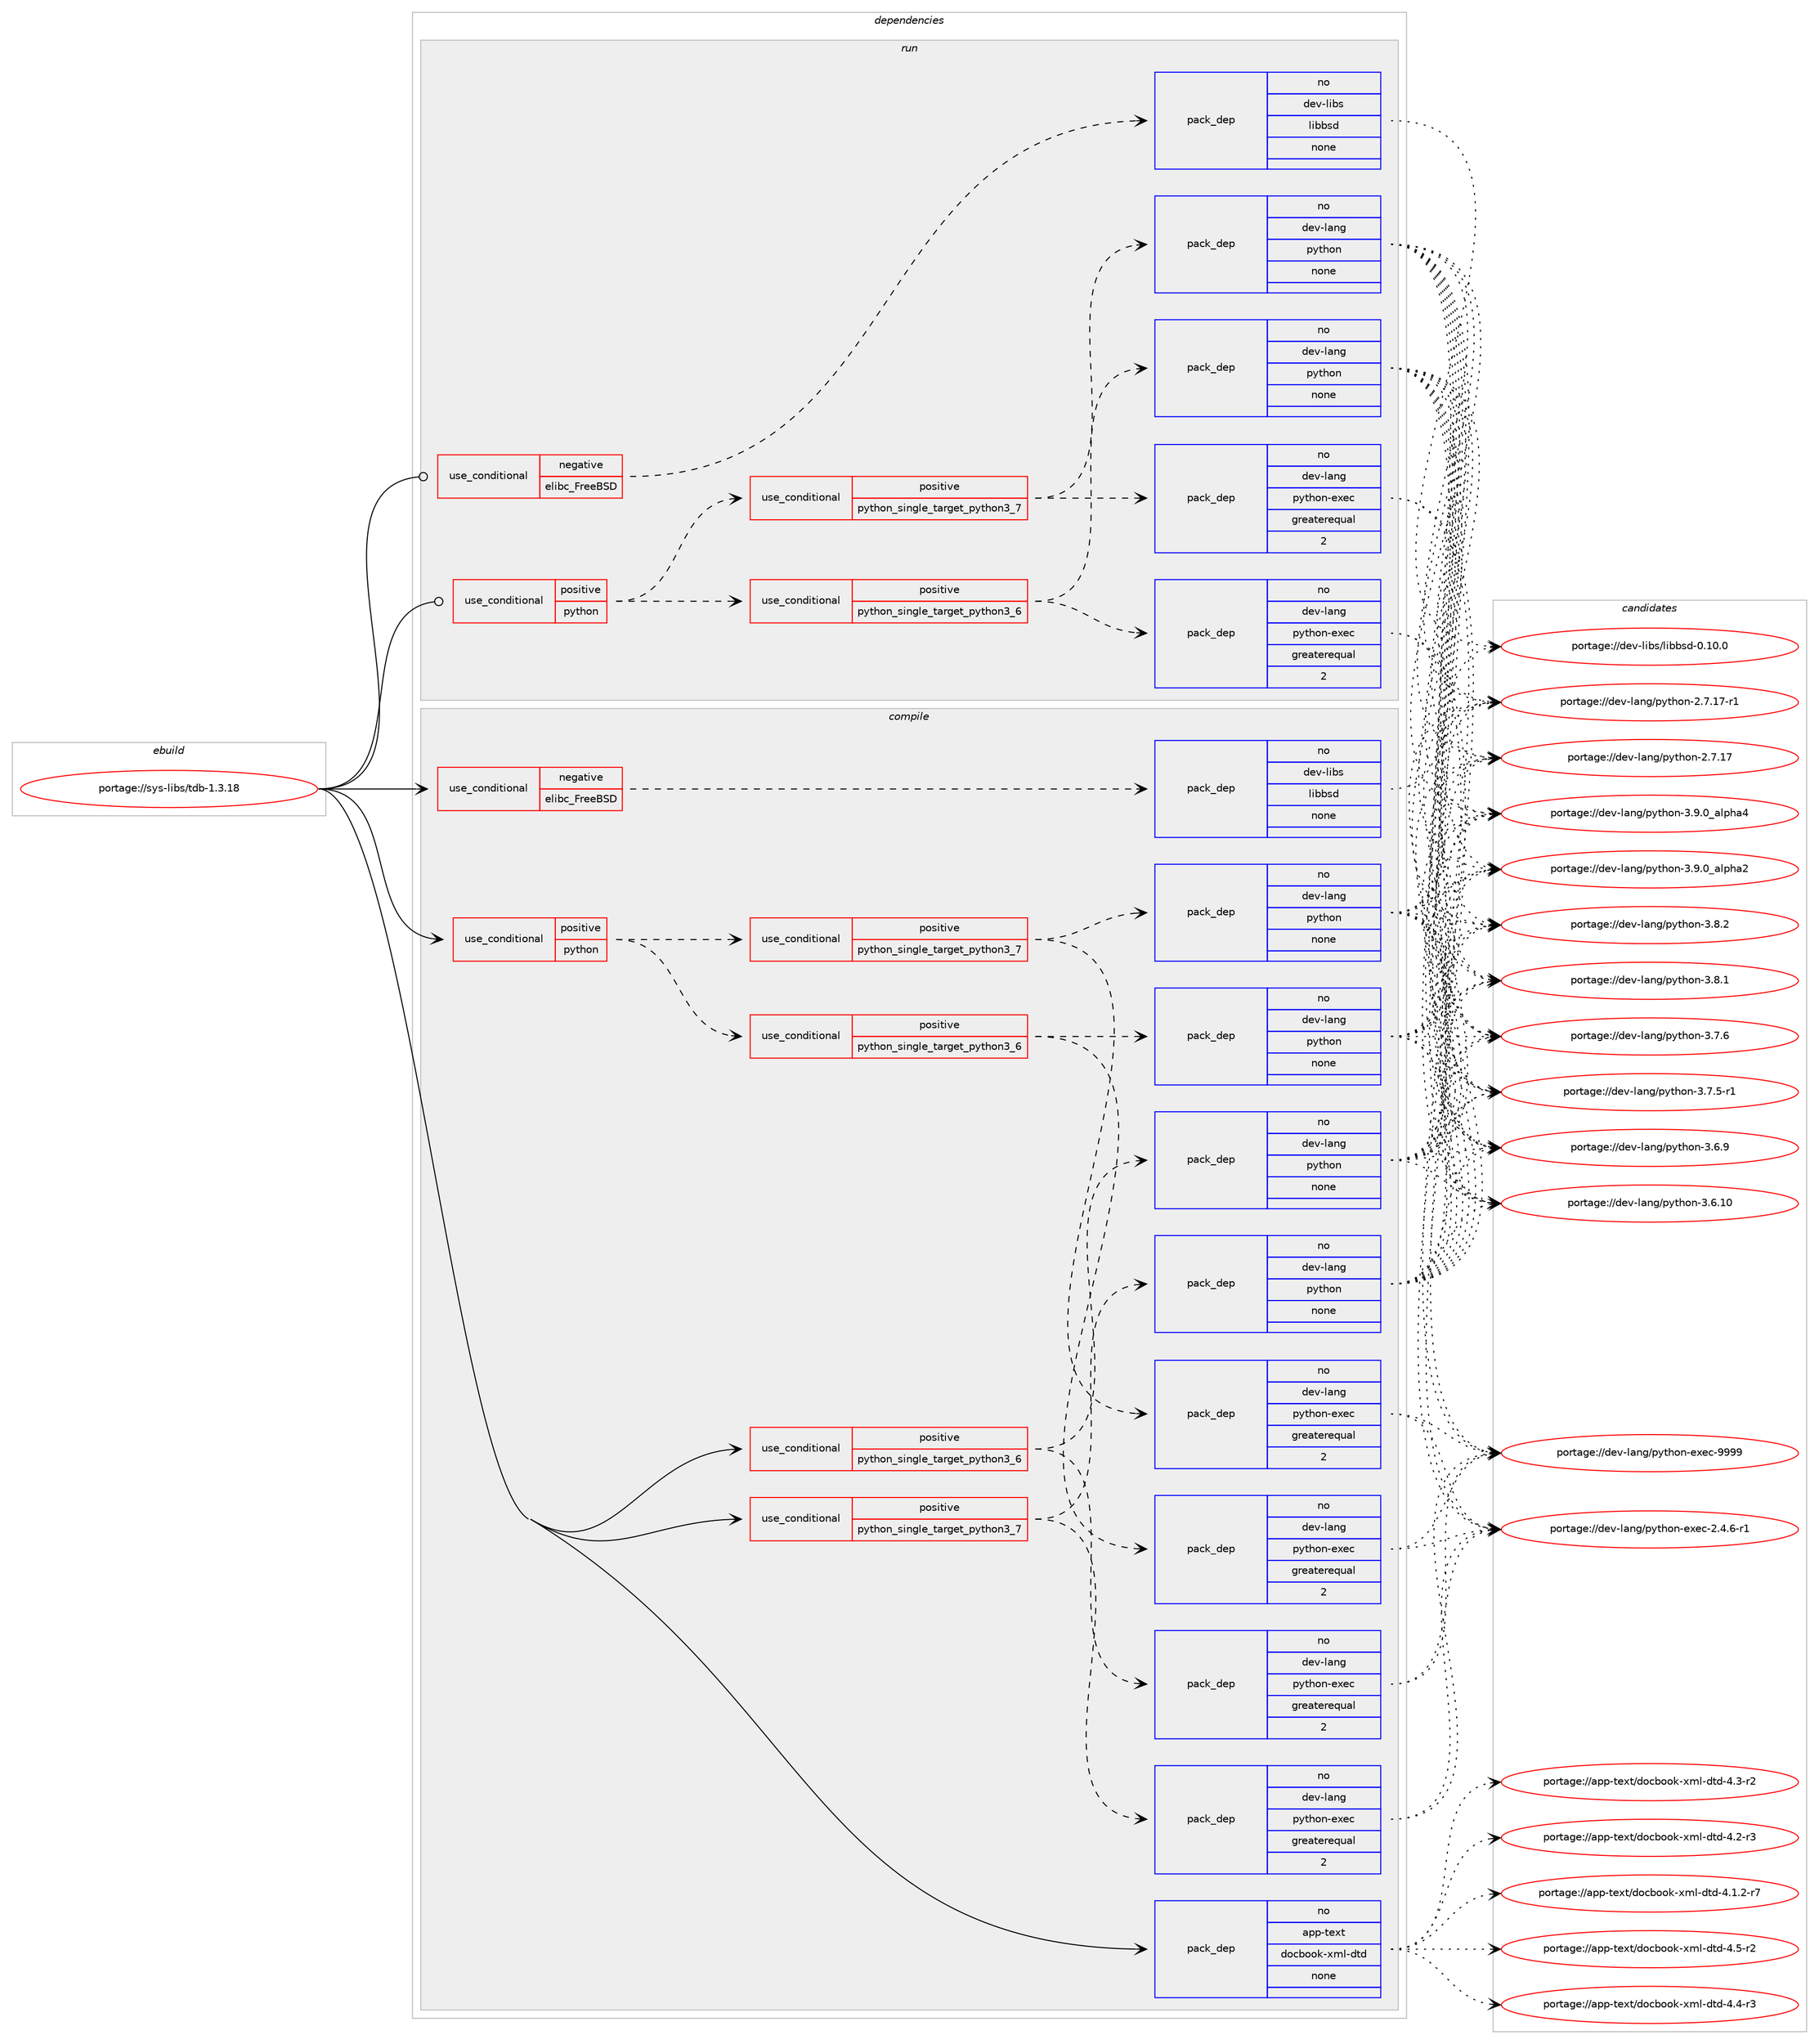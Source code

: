 digraph prolog {

# *************
# Graph options
# *************

newrank=true;
concentrate=true;
compound=true;
graph [rankdir=LR,fontname=Helvetica,fontsize=10,ranksep=1.5];#, ranksep=2.5, nodesep=0.2];
edge  [arrowhead=vee];
node  [fontname=Helvetica,fontsize=10];

# **********
# The ebuild
# **********

subgraph cluster_leftcol {
color=gray;
rank=same;
label=<<i>ebuild</i>>;
id [label="portage://sys-libs/tdb-1.3.18", color=red, width=4, href="../sys-libs/tdb-1.3.18.svg"];
}

# ****************
# The dependencies
# ****************

subgraph cluster_midcol {
color=gray;
label=<<i>dependencies</i>>;
subgraph cluster_compile {
fillcolor="#eeeeee";
style=filled;
label=<<i>compile</i>>;
subgraph cond4137 {
dependency25331 [label=<<TABLE BORDER="0" CELLBORDER="1" CELLSPACING="0" CELLPADDING="4"><TR><TD ROWSPAN="3" CELLPADDING="10">use_conditional</TD></TR><TR><TD>negative</TD></TR><TR><TD>elibc_FreeBSD</TD></TR></TABLE>>, shape=none, color=red];
subgraph pack20526 {
dependency25332 [label=<<TABLE BORDER="0" CELLBORDER="1" CELLSPACING="0" CELLPADDING="4" WIDTH="220"><TR><TD ROWSPAN="6" CELLPADDING="30">pack_dep</TD></TR><TR><TD WIDTH="110">no</TD></TR><TR><TD>dev-libs</TD></TR><TR><TD>libbsd</TD></TR><TR><TD>none</TD></TR><TR><TD></TD></TR></TABLE>>, shape=none, color=blue];
}
dependency25331:e -> dependency25332:w [weight=20,style="dashed",arrowhead="vee"];
}
id:e -> dependency25331:w [weight=20,style="solid",arrowhead="vee"];
subgraph cond4138 {
dependency25333 [label=<<TABLE BORDER="0" CELLBORDER="1" CELLSPACING="0" CELLPADDING="4"><TR><TD ROWSPAN="3" CELLPADDING="10">use_conditional</TD></TR><TR><TD>positive</TD></TR><TR><TD>python</TD></TR></TABLE>>, shape=none, color=red];
subgraph cond4139 {
dependency25334 [label=<<TABLE BORDER="0" CELLBORDER="1" CELLSPACING="0" CELLPADDING="4"><TR><TD ROWSPAN="3" CELLPADDING="10">use_conditional</TD></TR><TR><TD>positive</TD></TR><TR><TD>python_single_target_python3_6</TD></TR></TABLE>>, shape=none, color=red];
subgraph pack20527 {
dependency25335 [label=<<TABLE BORDER="0" CELLBORDER="1" CELLSPACING="0" CELLPADDING="4" WIDTH="220"><TR><TD ROWSPAN="6" CELLPADDING="30">pack_dep</TD></TR><TR><TD WIDTH="110">no</TD></TR><TR><TD>dev-lang</TD></TR><TR><TD>python</TD></TR><TR><TD>none</TD></TR><TR><TD></TD></TR></TABLE>>, shape=none, color=blue];
}
dependency25334:e -> dependency25335:w [weight=20,style="dashed",arrowhead="vee"];
subgraph pack20528 {
dependency25336 [label=<<TABLE BORDER="0" CELLBORDER="1" CELLSPACING="0" CELLPADDING="4" WIDTH="220"><TR><TD ROWSPAN="6" CELLPADDING="30">pack_dep</TD></TR><TR><TD WIDTH="110">no</TD></TR><TR><TD>dev-lang</TD></TR><TR><TD>python-exec</TD></TR><TR><TD>greaterequal</TD></TR><TR><TD>2</TD></TR></TABLE>>, shape=none, color=blue];
}
dependency25334:e -> dependency25336:w [weight=20,style="dashed",arrowhead="vee"];
}
dependency25333:e -> dependency25334:w [weight=20,style="dashed",arrowhead="vee"];
subgraph cond4140 {
dependency25337 [label=<<TABLE BORDER="0" CELLBORDER="1" CELLSPACING="0" CELLPADDING="4"><TR><TD ROWSPAN="3" CELLPADDING="10">use_conditional</TD></TR><TR><TD>positive</TD></TR><TR><TD>python_single_target_python3_7</TD></TR></TABLE>>, shape=none, color=red];
subgraph pack20529 {
dependency25338 [label=<<TABLE BORDER="0" CELLBORDER="1" CELLSPACING="0" CELLPADDING="4" WIDTH="220"><TR><TD ROWSPAN="6" CELLPADDING="30">pack_dep</TD></TR><TR><TD WIDTH="110">no</TD></TR><TR><TD>dev-lang</TD></TR><TR><TD>python</TD></TR><TR><TD>none</TD></TR><TR><TD></TD></TR></TABLE>>, shape=none, color=blue];
}
dependency25337:e -> dependency25338:w [weight=20,style="dashed",arrowhead="vee"];
subgraph pack20530 {
dependency25339 [label=<<TABLE BORDER="0" CELLBORDER="1" CELLSPACING="0" CELLPADDING="4" WIDTH="220"><TR><TD ROWSPAN="6" CELLPADDING="30">pack_dep</TD></TR><TR><TD WIDTH="110">no</TD></TR><TR><TD>dev-lang</TD></TR><TR><TD>python-exec</TD></TR><TR><TD>greaterequal</TD></TR><TR><TD>2</TD></TR></TABLE>>, shape=none, color=blue];
}
dependency25337:e -> dependency25339:w [weight=20,style="dashed",arrowhead="vee"];
}
dependency25333:e -> dependency25337:w [weight=20,style="dashed",arrowhead="vee"];
}
id:e -> dependency25333:w [weight=20,style="solid",arrowhead="vee"];
subgraph cond4141 {
dependency25340 [label=<<TABLE BORDER="0" CELLBORDER="1" CELLSPACING="0" CELLPADDING="4"><TR><TD ROWSPAN="3" CELLPADDING="10">use_conditional</TD></TR><TR><TD>positive</TD></TR><TR><TD>python_single_target_python3_6</TD></TR></TABLE>>, shape=none, color=red];
subgraph pack20531 {
dependency25341 [label=<<TABLE BORDER="0" CELLBORDER="1" CELLSPACING="0" CELLPADDING="4" WIDTH="220"><TR><TD ROWSPAN="6" CELLPADDING="30">pack_dep</TD></TR><TR><TD WIDTH="110">no</TD></TR><TR><TD>dev-lang</TD></TR><TR><TD>python</TD></TR><TR><TD>none</TD></TR><TR><TD></TD></TR></TABLE>>, shape=none, color=blue];
}
dependency25340:e -> dependency25341:w [weight=20,style="dashed",arrowhead="vee"];
subgraph pack20532 {
dependency25342 [label=<<TABLE BORDER="0" CELLBORDER="1" CELLSPACING="0" CELLPADDING="4" WIDTH="220"><TR><TD ROWSPAN="6" CELLPADDING="30">pack_dep</TD></TR><TR><TD WIDTH="110">no</TD></TR><TR><TD>dev-lang</TD></TR><TR><TD>python-exec</TD></TR><TR><TD>greaterequal</TD></TR><TR><TD>2</TD></TR></TABLE>>, shape=none, color=blue];
}
dependency25340:e -> dependency25342:w [weight=20,style="dashed",arrowhead="vee"];
}
id:e -> dependency25340:w [weight=20,style="solid",arrowhead="vee"];
subgraph cond4142 {
dependency25343 [label=<<TABLE BORDER="0" CELLBORDER="1" CELLSPACING="0" CELLPADDING="4"><TR><TD ROWSPAN="3" CELLPADDING="10">use_conditional</TD></TR><TR><TD>positive</TD></TR><TR><TD>python_single_target_python3_7</TD></TR></TABLE>>, shape=none, color=red];
subgraph pack20533 {
dependency25344 [label=<<TABLE BORDER="0" CELLBORDER="1" CELLSPACING="0" CELLPADDING="4" WIDTH="220"><TR><TD ROWSPAN="6" CELLPADDING="30">pack_dep</TD></TR><TR><TD WIDTH="110">no</TD></TR><TR><TD>dev-lang</TD></TR><TR><TD>python</TD></TR><TR><TD>none</TD></TR><TR><TD></TD></TR></TABLE>>, shape=none, color=blue];
}
dependency25343:e -> dependency25344:w [weight=20,style="dashed",arrowhead="vee"];
subgraph pack20534 {
dependency25345 [label=<<TABLE BORDER="0" CELLBORDER="1" CELLSPACING="0" CELLPADDING="4" WIDTH="220"><TR><TD ROWSPAN="6" CELLPADDING="30">pack_dep</TD></TR><TR><TD WIDTH="110">no</TD></TR><TR><TD>dev-lang</TD></TR><TR><TD>python-exec</TD></TR><TR><TD>greaterequal</TD></TR><TR><TD>2</TD></TR></TABLE>>, shape=none, color=blue];
}
dependency25343:e -> dependency25345:w [weight=20,style="dashed",arrowhead="vee"];
}
id:e -> dependency25343:w [weight=20,style="solid",arrowhead="vee"];
subgraph pack20535 {
dependency25346 [label=<<TABLE BORDER="0" CELLBORDER="1" CELLSPACING="0" CELLPADDING="4" WIDTH="220"><TR><TD ROWSPAN="6" CELLPADDING="30">pack_dep</TD></TR><TR><TD WIDTH="110">no</TD></TR><TR><TD>app-text</TD></TR><TR><TD>docbook-xml-dtd</TD></TR><TR><TD>none</TD></TR><TR><TD></TD></TR></TABLE>>, shape=none, color=blue];
}
id:e -> dependency25346:w [weight=20,style="solid",arrowhead="vee"];
}
subgraph cluster_compileandrun {
fillcolor="#eeeeee";
style=filled;
label=<<i>compile and run</i>>;
}
subgraph cluster_run {
fillcolor="#eeeeee";
style=filled;
label=<<i>run</i>>;
subgraph cond4143 {
dependency25347 [label=<<TABLE BORDER="0" CELLBORDER="1" CELLSPACING="0" CELLPADDING="4"><TR><TD ROWSPAN="3" CELLPADDING="10">use_conditional</TD></TR><TR><TD>negative</TD></TR><TR><TD>elibc_FreeBSD</TD></TR></TABLE>>, shape=none, color=red];
subgraph pack20536 {
dependency25348 [label=<<TABLE BORDER="0" CELLBORDER="1" CELLSPACING="0" CELLPADDING="4" WIDTH="220"><TR><TD ROWSPAN="6" CELLPADDING="30">pack_dep</TD></TR><TR><TD WIDTH="110">no</TD></TR><TR><TD>dev-libs</TD></TR><TR><TD>libbsd</TD></TR><TR><TD>none</TD></TR><TR><TD></TD></TR></TABLE>>, shape=none, color=blue];
}
dependency25347:e -> dependency25348:w [weight=20,style="dashed",arrowhead="vee"];
}
id:e -> dependency25347:w [weight=20,style="solid",arrowhead="odot"];
subgraph cond4144 {
dependency25349 [label=<<TABLE BORDER="0" CELLBORDER="1" CELLSPACING="0" CELLPADDING="4"><TR><TD ROWSPAN="3" CELLPADDING="10">use_conditional</TD></TR><TR><TD>positive</TD></TR><TR><TD>python</TD></TR></TABLE>>, shape=none, color=red];
subgraph cond4145 {
dependency25350 [label=<<TABLE BORDER="0" CELLBORDER="1" CELLSPACING="0" CELLPADDING="4"><TR><TD ROWSPAN="3" CELLPADDING="10">use_conditional</TD></TR><TR><TD>positive</TD></TR><TR><TD>python_single_target_python3_6</TD></TR></TABLE>>, shape=none, color=red];
subgraph pack20537 {
dependency25351 [label=<<TABLE BORDER="0" CELLBORDER="1" CELLSPACING="0" CELLPADDING="4" WIDTH="220"><TR><TD ROWSPAN="6" CELLPADDING="30">pack_dep</TD></TR><TR><TD WIDTH="110">no</TD></TR><TR><TD>dev-lang</TD></TR><TR><TD>python</TD></TR><TR><TD>none</TD></TR><TR><TD></TD></TR></TABLE>>, shape=none, color=blue];
}
dependency25350:e -> dependency25351:w [weight=20,style="dashed",arrowhead="vee"];
subgraph pack20538 {
dependency25352 [label=<<TABLE BORDER="0" CELLBORDER="1" CELLSPACING="0" CELLPADDING="4" WIDTH="220"><TR><TD ROWSPAN="6" CELLPADDING="30">pack_dep</TD></TR><TR><TD WIDTH="110">no</TD></TR><TR><TD>dev-lang</TD></TR><TR><TD>python-exec</TD></TR><TR><TD>greaterequal</TD></TR><TR><TD>2</TD></TR></TABLE>>, shape=none, color=blue];
}
dependency25350:e -> dependency25352:w [weight=20,style="dashed",arrowhead="vee"];
}
dependency25349:e -> dependency25350:w [weight=20,style="dashed",arrowhead="vee"];
subgraph cond4146 {
dependency25353 [label=<<TABLE BORDER="0" CELLBORDER="1" CELLSPACING="0" CELLPADDING="4"><TR><TD ROWSPAN="3" CELLPADDING="10">use_conditional</TD></TR><TR><TD>positive</TD></TR><TR><TD>python_single_target_python3_7</TD></TR></TABLE>>, shape=none, color=red];
subgraph pack20539 {
dependency25354 [label=<<TABLE BORDER="0" CELLBORDER="1" CELLSPACING="0" CELLPADDING="4" WIDTH="220"><TR><TD ROWSPAN="6" CELLPADDING="30">pack_dep</TD></TR><TR><TD WIDTH="110">no</TD></TR><TR><TD>dev-lang</TD></TR><TR><TD>python</TD></TR><TR><TD>none</TD></TR><TR><TD></TD></TR></TABLE>>, shape=none, color=blue];
}
dependency25353:e -> dependency25354:w [weight=20,style="dashed",arrowhead="vee"];
subgraph pack20540 {
dependency25355 [label=<<TABLE BORDER="0" CELLBORDER="1" CELLSPACING="0" CELLPADDING="4" WIDTH="220"><TR><TD ROWSPAN="6" CELLPADDING="30">pack_dep</TD></TR><TR><TD WIDTH="110">no</TD></TR><TR><TD>dev-lang</TD></TR><TR><TD>python-exec</TD></TR><TR><TD>greaterequal</TD></TR><TR><TD>2</TD></TR></TABLE>>, shape=none, color=blue];
}
dependency25353:e -> dependency25355:w [weight=20,style="dashed",arrowhead="vee"];
}
dependency25349:e -> dependency25353:w [weight=20,style="dashed",arrowhead="vee"];
}
id:e -> dependency25349:w [weight=20,style="solid",arrowhead="odot"];
}
}

# **************
# The candidates
# **************

subgraph cluster_choices {
rank=same;
color=gray;
label=<<i>candidates</i>>;

subgraph choice20526 {
color=black;
nodesep=1;
choice100101118451081059811547108105989811510045484649484648 [label="portage://dev-libs/libbsd-0.10.0", color=red, width=4,href="../dev-libs/libbsd-0.10.0.svg"];
dependency25332:e -> choice100101118451081059811547108105989811510045484649484648:w [style=dotted,weight="100"];
}
subgraph choice20527 {
color=black;
nodesep=1;
choice10010111845108971101034711212111610411111045514657464895971081121049752 [label="portage://dev-lang/python-3.9.0_alpha4", color=red, width=4,href="../dev-lang/python-3.9.0_alpha4.svg"];
choice10010111845108971101034711212111610411111045514657464895971081121049750 [label="portage://dev-lang/python-3.9.0_alpha2", color=red, width=4,href="../dev-lang/python-3.9.0_alpha2.svg"];
choice100101118451089711010347112121116104111110455146564650 [label="portage://dev-lang/python-3.8.2", color=red, width=4,href="../dev-lang/python-3.8.2.svg"];
choice100101118451089711010347112121116104111110455146564649 [label="portage://dev-lang/python-3.8.1", color=red, width=4,href="../dev-lang/python-3.8.1.svg"];
choice100101118451089711010347112121116104111110455146554654 [label="portage://dev-lang/python-3.7.6", color=red, width=4,href="../dev-lang/python-3.7.6.svg"];
choice1001011184510897110103471121211161041111104551465546534511449 [label="portage://dev-lang/python-3.7.5-r1", color=red, width=4,href="../dev-lang/python-3.7.5-r1.svg"];
choice100101118451089711010347112121116104111110455146544657 [label="portage://dev-lang/python-3.6.9", color=red, width=4,href="../dev-lang/python-3.6.9.svg"];
choice10010111845108971101034711212111610411111045514654464948 [label="portage://dev-lang/python-3.6.10", color=red, width=4,href="../dev-lang/python-3.6.10.svg"];
choice100101118451089711010347112121116104111110455046554649554511449 [label="portage://dev-lang/python-2.7.17-r1", color=red, width=4,href="../dev-lang/python-2.7.17-r1.svg"];
choice10010111845108971101034711212111610411111045504655464955 [label="portage://dev-lang/python-2.7.17", color=red, width=4,href="../dev-lang/python-2.7.17.svg"];
dependency25335:e -> choice10010111845108971101034711212111610411111045514657464895971081121049752:w [style=dotted,weight="100"];
dependency25335:e -> choice10010111845108971101034711212111610411111045514657464895971081121049750:w [style=dotted,weight="100"];
dependency25335:e -> choice100101118451089711010347112121116104111110455146564650:w [style=dotted,weight="100"];
dependency25335:e -> choice100101118451089711010347112121116104111110455146564649:w [style=dotted,weight="100"];
dependency25335:e -> choice100101118451089711010347112121116104111110455146554654:w [style=dotted,weight="100"];
dependency25335:e -> choice1001011184510897110103471121211161041111104551465546534511449:w [style=dotted,weight="100"];
dependency25335:e -> choice100101118451089711010347112121116104111110455146544657:w [style=dotted,weight="100"];
dependency25335:e -> choice10010111845108971101034711212111610411111045514654464948:w [style=dotted,weight="100"];
dependency25335:e -> choice100101118451089711010347112121116104111110455046554649554511449:w [style=dotted,weight="100"];
dependency25335:e -> choice10010111845108971101034711212111610411111045504655464955:w [style=dotted,weight="100"];
}
subgraph choice20528 {
color=black;
nodesep=1;
choice10010111845108971101034711212111610411111045101120101994557575757 [label="portage://dev-lang/python-exec-9999", color=red, width=4,href="../dev-lang/python-exec-9999.svg"];
choice10010111845108971101034711212111610411111045101120101994550465246544511449 [label="portage://dev-lang/python-exec-2.4.6-r1", color=red, width=4,href="../dev-lang/python-exec-2.4.6-r1.svg"];
dependency25336:e -> choice10010111845108971101034711212111610411111045101120101994557575757:w [style=dotted,weight="100"];
dependency25336:e -> choice10010111845108971101034711212111610411111045101120101994550465246544511449:w [style=dotted,weight="100"];
}
subgraph choice20529 {
color=black;
nodesep=1;
choice10010111845108971101034711212111610411111045514657464895971081121049752 [label="portage://dev-lang/python-3.9.0_alpha4", color=red, width=4,href="../dev-lang/python-3.9.0_alpha4.svg"];
choice10010111845108971101034711212111610411111045514657464895971081121049750 [label="portage://dev-lang/python-3.9.0_alpha2", color=red, width=4,href="../dev-lang/python-3.9.0_alpha2.svg"];
choice100101118451089711010347112121116104111110455146564650 [label="portage://dev-lang/python-3.8.2", color=red, width=4,href="../dev-lang/python-3.8.2.svg"];
choice100101118451089711010347112121116104111110455146564649 [label="portage://dev-lang/python-3.8.1", color=red, width=4,href="../dev-lang/python-3.8.1.svg"];
choice100101118451089711010347112121116104111110455146554654 [label="portage://dev-lang/python-3.7.6", color=red, width=4,href="../dev-lang/python-3.7.6.svg"];
choice1001011184510897110103471121211161041111104551465546534511449 [label="portage://dev-lang/python-3.7.5-r1", color=red, width=4,href="../dev-lang/python-3.7.5-r1.svg"];
choice100101118451089711010347112121116104111110455146544657 [label="portage://dev-lang/python-3.6.9", color=red, width=4,href="../dev-lang/python-3.6.9.svg"];
choice10010111845108971101034711212111610411111045514654464948 [label="portage://dev-lang/python-3.6.10", color=red, width=4,href="../dev-lang/python-3.6.10.svg"];
choice100101118451089711010347112121116104111110455046554649554511449 [label="portage://dev-lang/python-2.7.17-r1", color=red, width=4,href="../dev-lang/python-2.7.17-r1.svg"];
choice10010111845108971101034711212111610411111045504655464955 [label="portage://dev-lang/python-2.7.17", color=red, width=4,href="../dev-lang/python-2.7.17.svg"];
dependency25338:e -> choice10010111845108971101034711212111610411111045514657464895971081121049752:w [style=dotted,weight="100"];
dependency25338:e -> choice10010111845108971101034711212111610411111045514657464895971081121049750:w [style=dotted,weight="100"];
dependency25338:e -> choice100101118451089711010347112121116104111110455146564650:w [style=dotted,weight="100"];
dependency25338:e -> choice100101118451089711010347112121116104111110455146564649:w [style=dotted,weight="100"];
dependency25338:e -> choice100101118451089711010347112121116104111110455146554654:w [style=dotted,weight="100"];
dependency25338:e -> choice1001011184510897110103471121211161041111104551465546534511449:w [style=dotted,weight="100"];
dependency25338:e -> choice100101118451089711010347112121116104111110455146544657:w [style=dotted,weight="100"];
dependency25338:e -> choice10010111845108971101034711212111610411111045514654464948:w [style=dotted,weight="100"];
dependency25338:e -> choice100101118451089711010347112121116104111110455046554649554511449:w [style=dotted,weight="100"];
dependency25338:e -> choice10010111845108971101034711212111610411111045504655464955:w [style=dotted,weight="100"];
}
subgraph choice20530 {
color=black;
nodesep=1;
choice10010111845108971101034711212111610411111045101120101994557575757 [label="portage://dev-lang/python-exec-9999", color=red, width=4,href="../dev-lang/python-exec-9999.svg"];
choice10010111845108971101034711212111610411111045101120101994550465246544511449 [label="portage://dev-lang/python-exec-2.4.6-r1", color=red, width=4,href="../dev-lang/python-exec-2.4.6-r1.svg"];
dependency25339:e -> choice10010111845108971101034711212111610411111045101120101994557575757:w [style=dotted,weight="100"];
dependency25339:e -> choice10010111845108971101034711212111610411111045101120101994550465246544511449:w [style=dotted,weight="100"];
}
subgraph choice20531 {
color=black;
nodesep=1;
choice10010111845108971101034711212111610411111045514657464895971081121049752 [label="portage://dev-lang/python-3.9.0_alpha4", color=red, width=4,href="../dev-lang/python-3.9.0_alpha4.svg"];
choice10010111845108971101034711212111610411111045514657464895971081121049750 [label="portage://dev-lang/python-3.9.0_alpha2", color=red, width=4,href="../dev-lang/python-3.9.0_alpha2.svg"];
choice100101118451089711010347112121116104111110455146564650 [label="portage://dev-lang/python-3.8.2", color=red, width=4,href="../dev-lang/python-3.8.2.svg"];
choice100101118451089711010347112121116104111110455146564649 [label="portage://dev-lang/python-3.8.1", color=red, width=4,href="../dev-lang/python-3.8.1.svg"];
choice100101118451089711010347112121116104111110455146554654 [label="portage://dev-lang/python-3.7.6", color=red, width=4,href="../dev-lang/python-3.7.6.svg"];
choice1001011184510897110103471121211161041111104551465546534511449 [label="portage://dev-lang/python-3.7.5-r1", color=red, width=4,href="../dev-lang/python-3.7.5-r1.svg"];
choice100101118451089711010347112121116104111110455146544657 [label="portage://dev-lang/python-3.6.9", color=red, width=4,href="../dev-lang/python-3.6.9.svg"];
choice10010111845108971101034711212111610411111045514654464948 [label="portage://dev-lang/python-3.6.10", color=red, width=4,href="../dev-lang/python-3.6.10.svg"];
choice100101118451089711010347112121116104111110455046554649554511449 [label="portage://dev-lang/python-2.7.17-r1", color=red, width=4,href="../dev-lang/python-2.7.17-r1.svg"];
choice10010111845108971101034711212111610411111045504655464955 [label="portage://dev-lang/python-2.7.17", color=red, width=4,href="../dev-lang/python-2.7.17.svg"];
dependency25341:e -> choice10010111845108971101034711212111610411111045514657464895971081121049752:w [style=dotted,weight="100"];
dependency25341:e -> choice10010111845108971101034711212111610411111045514657464895971081121049750:w [style=dotted,weight="100"];
dependency25341:e -> choice100101118451089711010347112121116104111110455146564650:w [style=dotted,weight="100"];
dependency25341:e -> choice100101118451089711010347112121116104111110455146564649:w [style=dotted,weight="100"];
dependency25341:e -> choice100101118451089711010347112121116104111110455146554654:w [style=dotted,weight="100"];
dependency25341:e -> choice1001011184510897110103471121211161041111104551465546534511449:w [style=dotted,weight="100"];
dependency25341:e -> choice100101118451089711010347112121116104111110455146544657:w [style=dotted,weight="100"];
dependency25341:e -> choice10010111845108971101034711212111610411111045514654464948:w [style=dotted,weight="100"];
dependency25341:e -> choice100101118451089711010347112121116104111110455046554649554511449:w [style=dotted,weight="100"];
dependency25341:e -> choice10010111845108971101034711212111610411111045504655464955:w [style=dotted,weight="100"];
}
subgraph choice20532 {
color=black;
nodesep=1;
choice10010111845108971101034711212111610411111045101120101994557575757 [label="portage://dev-lang/python-exec-9999", color=red, width=4,href="../dev-lang/python-exec-9999.svg"];
choice10010111845108971101034711212111610411111045101120101994550465246544511449 [label="portage://dev-lang/python-exec-2.4.6-r1", color=red, width=4,href="../dev-lang/python-exec-2.4.6-r1.svg"];
dependency25342:e -> choice10010111845108971101034711212111610411111045101120101994557575757:w [style=dotted,weight="100"];
dependency25342:e -> choice10010111845108971101034711212111610411111045101120101994550465246544511449:w [style=dotted,weight="100"];
}
subgraph choice20533 {
color=black;
nodesep=1;
choice10010111845108971101034711212111610411111045514657464895971081121049752 [label="portage://dev-lang/python-3.9.0_alpha4", color=red, width=4,href="../dev-lang/python-3.9.0_alpha4.svg"];
choice10010111845108971101034711212111610411111045514657464895971081121049750 [label="portage://dev-lang/python-3.9.0_alpha2", color=red, width=4,href="../dev-lang/python-3.9.0_alpha2.svg"];
choice100101118451089711010347112121116104111110455146564650 [label="portage://dev-lang/python-3.8.2", color=red, width=4,href="../dev-lang/python-3.8.2.svg"];
choice100101118451089711010347112121116104111110455146564649 [label="portage://dev-lang/python-3.8.1", color=red, width=4,href="../dev-lang/python-3.8.1.svg"];
choice100101118451089711010347112121116104111110455146554654 [label="portage://dev-lang/python-3.7.6", color=red, width=4,href="../dev-lang/python-3.7.6.svg"];
choice1001011184510897110103471121211161041111104551465546534511449 [label="portage://dev-lang/python-3.7.5-r1", color=red, width=4,href="../dev-lang/python-3.7.5-r1.svg"];
choice100101118451089711010347112121116104111110455146544657 [label="portage://dev-lang/python-3.6.9", color=red, width=4,href="../dev-lang/python-3.6.9.svg"];
choice10010111845108971101034711212111610411111045514654464948 [label="portage://dev-lang/python-3.6.10", color=red, width=4,href="../dev-lang/python-3.6.10.svg"];
choice100101118451089711010347112121116104111110455046554649554511449 [label="portage://dev-lang/python-2.7.17-r1", color=red, width=4,href="../dev-lang/python-2.7.17-r1.svg"];
choice10010111845108971101034711212111610411111045504655464955 [label="portage://dev-lang/python-2.7.17", color=red, width=4,href="../dev-lang/python-2.7.17.svg"];
dependency25344:e -> choice10010111845108971101034711212111610411111045514657464895971081121049752:w [style=dotted,weight="100"];
dependency25344:e -> choice10010111845108971101034711212111610411111045514657464895971081121049750:w [style=dotted,weight="100"];
dependency25344:e -> choice100101118451089711010347112121116104111110455146564650:w [style=dotted,weight="100"];
dependency25344:e -> choice100101118451089711010347112121116104111110455146564649:w [style=dotted,weight="100"];
dependency25344:e -> choice100101118451089711010347112121116104111110455146554654:w [style=dotted,weight="100"];
dependency25344:e -> choice1001011184510897110103471121211161041111104551465546534511449:w [style=dotted,weight="100"];
dependency25344:e -> choice100101118451089711010347112121116104111110455146544657:w [style=dotted,weight="100"];
dependency25344:e -> choice10010111845108971101034711212111610411111045514654464948:w [style=dotted,weight="100"];
dependency25344:e -> choice100101118451089711010347112121116104111110455046554649554511449:w [style=dotted,weight="100"];
dependency25344:e -> choice10010111845108971101034711212111610411111045504655464955:w [style=dotted,weight="100"];
}
subgraph choice20534 {
color=black;
nodesep=1;
choice10010111845108971101034711212111610411111045101120101994557575757 [label="portage://dev-lang/python-exec-9999", color=red, width=4,href="../dev-lang/python-exec-9999.svg"];
choice10010111845108971101034711212111610411111045101120101994550465246544511449 [label="portage://dev-lang/python-exec-2.4.6-r1", color=red, width=4,href="../dev-lang/python-exec-2.4.6-r1.svg"];
dependency25345:e -> choice10010111845108971101034711212111610411111045101120101994557575757:w [style=dotted,weight="100"];
dependency25345:e -> choice10010111845108971101034711212111610411111045101120101994550465246544511449:w [style=dotted,weight="100"];
}
subgraph choice20535 {
color=black;
nodesep=1;
choice97112112451161011201164710011199981111111074512010910845100116100455246534511450 [label="portage://app-text/docbook-xml-dtd-4.5-r2", color=red, width=4,href="../app-text/docbook-xml-dtd-4.5-r2.svg"];
choice97112112451161011201164710011199981111111074512010910845100116100455246524511451 [label="portage://app-text/docbook-xml-dtd-4.4-r3", color=red, width=4,href="../app-text/docbook-xml-dtd-4.4-r3.svg"];
choice97112112451161011201164710011199981111111074512010910845100116100455246514511450 [label="portage://app-text/docbook-xml-dtd-4.3-r2", color=red, width=4,href="../app-text/docbook-xml-dtd-4.3-r2.svg"];
choice97112112451161011201164710011199981111111074512010910845100116100455246504511451 [label="portage://app-text/docbook-xml-dtd-4.2-r3", color=red, width=4,href="../app-text/docbook-xml-dtd-4.2-r3.svg"];
choice971121124511610112011647100111999811111110745120109108451001161004552464946504511455 [label="portage://app-text/docbook-xml-dtd-4.1.2-r7", color=red, width=4,href="../app-text/docbook-xml-dtd-4.1.2-r7.svg"];
dependency25346:e -> choice97112112451161011201164710011199981111111074512010910845100116100455246534511450:w [style=dotted,weight="100"];
dependency25346:e -> choice97112112451161011201164710011199981111111074512010910845100116100455246524511451:w [style=dotted,weight="100"];
dependency25346:e -> choice97112112451161011201164710011199981111111074512010910845100116100455246514511450:w [style=dotted,weight="100"];
dependency25346:e -> choice97112112451161011201164710011199981111111074512010910845100116100455246504511451:w [style=dotted,weight="100"];
dependency25346:e -> choice971121124511610112011647100111999811111110745120109108451001161004552464946504511455:w [style=dotted,weight="100"];
}
subgraph choice20536 {
color=black;
nodesep=1;
choice100101118451081059811547108105989811510045484649484648 [label="portage://dev-libs/libbsd-0.10.0", color=red, width=4,href="../dev-libs/libbsd-0.10.0.svg"];
dependency25348:e -> choice100101118451081059811547108105989811510045484649484648:w [style=dotted,weight="100"];
}
subgraph choice20537 {
color=black;
nodesep=1;
choice10010111845108971101034711212111610411111045514657464895971081121049752 [label="portage://dev-lang/python-3.9.0_alpha4", color=red, width=4,href="../dev-lang/python-3.9.0_alpha4.svg"];
choice10010111845108971101034711212111610411111045514657464895971081121049750 [label="portage://dev-lang/python-3.9.0_alpha2", color=red, width=4,href="../dev-lang/python-3.9.0_alpha2.svg"];
choice100101118451089711010347112121116104111110455146564650 [label="portage://dev-lang/python-3.8.2", color=red, width=4,href="../dev-lang/python-3.8.2.svg"];
choice100101118451089711010347112121116104111110455146564649 [label="portage://dev-lang/python-3.8.1", color=red, width=4,href="../dev-lang/python-3.8.1.svg"];
choice100101118451089711010347112121116104111110455146554654 [label="portage://dev-lang/python-3.7.6", color=red, width=4,href="../dev-lang/python-3.7.6.svg"];
choice1001011184510897110103471121211161041111104551465546534511449 [label="portage://dev-lang/python-3.7.5-r1", color=red, width=4,href="../dev-lang/python-3.7.5-r1.svg"];
choice100101118451089711010347112121116104111110455146544657 [label="portage://dev-lang/python-3.6.9", color=red, width=4,href="../dev-lang/python-3.6.9.svg"];
choice10010111845108971101034711212111610411111045514654464948 [label="portage://dev-lang/python-3.6.10", color=red, width=4,href="../dev-lang/python-3.6.10.svg"];
choice100101118451089711010347112121116104111110455046554649554511449 [label="portage://dev-lang/python-2.7.17-r1", color=red, width=4,href="../dev-lang/python-2.7.17-r1.svg"];
choice10010111845108971101034711212111610411111045504655464955 [label="portage://dev-lang/python-2.7.17", color=red, width=4,href="../dev-lang/python-2.7.17.svg"];
dependency25351:e -> choice10010111845108971101034711212111610411111045514657464895971081121049752:w [style=dotted,weight="100"];
dependency25351:e -> choice10010111845108971101034711212111610411111045514657464895971081121049750:w [style=dotted,weight="100"];
dependency25351:e -> choice100101118451089711010347112121116104111110455146564650:w [style=dotted,weight="100"];
dependency25351:e -> choice100101118451089711010347112121116104111110455146564649:w [style=dotted,weight="100"];
dependency25351:e -> choice100101118451089711010347112121116104111110455146554654:w [style=dotted,weight="100"];
dependency25351:e -> choice1001011184510897110103471121211161041111104551465546534511449:w [style=dotted,weight="100"];
dependency25351:e -> choice100101118451089711010347112121116104111110455146544657:w [style=dotted,weight="100"];
dependency25351:e -> choice10010111845108971101034711212111610411111045514654464948:w [style=dotted,weight="100"];
dependency25351:e -> choice100101118451089711010347112121116104111110455046554649554511449:w [style=dotted,weight="100"];
dependency25351:e -> choice10010111845108971101034711212111610411111045504655464955:w [style=dotted,weight="100"];
}
subgraph choice20538 {
color=black;
nodesep=1;
choice10010111845108971101034711212111610411111045101120101994557575757 [label="portage://dev-lang/python-exec-9999", color=red, width=4,href="../dev-lang/python-exec-9999.svg"];
choice10010111845108971101034711212111610411111045101120101994550465246544511449 [label="portage://dev-lang/python-exec-2.4.6-r1", color=red, width=4,href="../dev-lang/python-exec-2.4.6-r1.svg"];
dependency25352:e -> choice10010111845108971101034711212111610411111045101120101994557575757:w [style=dotted,weight="100"];
dependency25352:e -> choice10010111845108971101034711212111610411111045101120101994550465246544511449:w [style=dotted,weight="100"];
}
subgraph choice20539 {
color=black;
nodesep=1;
choice10010111845108971101034711212111610411111045514657464895971081121049752 [label="portage://dev-lang/python-3.9.0_alpha4", color=red, width=4,href="../dev-lang/python-3.9.0_alpha4.svg"];
choice10010111845108971101034711212111610411111045514657464895971081121049750 [label="portage://dev-lang/python-3.9.0_alpha2", color=red, width=4,href="../dev-lang/python-3.9.0_alpha2.svg"];
choice100101118451089711010347112121116104111110455146564650 [label="portage://dev-lang/python-3.8.2", color=red, width=4,href="../dev-lang/python-3.8.2.svg"];
choice100101118451089711010347112121116104111110455146564649 [label="portage://dev-lang/python-3.8.1", color=red, width=4,href="../dev-lang/python-3.8.1.svg"];
choice100101118451089711010347112121116104111110455146554654 [label="portage://dev-lang/python-3.7.6", color=red, width=4,href="../dev-lang/python-3.7.6.svg"];
choice1001011184510897110103471121211161041111104551465546534511449 [label="portage://dev-lang/python-3.7.5-r1", color=red, width=4,href="../dev-lang/python-3.7.5-r1.svg"];
choice100101118451089711010347112121116104111110455146544657 [label="portage://dev-lang/python-3.6.9", color=red, width=4,href="../dev-lang/python-3.6.9.svg"];
choice10010111845108971101034711212111610411111045514654464948 [label="portage://dev-lang/python-3.6.10", color=red, width=4,href="../dev-lang/python-3.6.10.svg"];
choice100101118451089711010347112121116104111110455046554649554511449 [label="portage://dev-lang/python-2.7.17-r1", color=red, width=4,href="../dev-lang/python-2.7.17-r1.svg"];
choice10010111845108971101034711212111610411111045504655464955 [label="portage://dev-lang/python-2.7.17", color=red, width=4,href="../dev-lang/python-2.7.17.svg"];
dependency25354:e -> choice10010111845108971101034711212111610411111045514657464895971081121049752:w [style=dotted,weight="100"];
dependency25354:e -> choice10010111845108971101034711212111610411111045514657464895971081121049750:w [style=dotted,weight="100"];
dependency25354:e -> choice100101118451089711010347112121116104111110455146564650:w [style=dotted,weight="100"];
dependency25354:e -> choice100101118451089711010347112121116104111110455146564649:w [style=dotted,weight="100"];
dependency25354:e -> choice100101118451089711010347112121116104111110455146554654:w [style=dotted,weight="100"];
dependency25354:e -> choice1001011184510897110103471121211161041111104551465546534511449:w [style=dotted,weight="100"];
dependency25354:e -> choice100101118451089711010347112121116104111110455146544657:w [style=dotted,weight="100"];
dependency25354:e -> choice10010111845108971101034711212111610411111045514654464948:w [style=dotted,weight="100"];
dependency25354:e -> choice100101118451089711010347112121116104111110455046554649554511449:w [style=dotted,weight="100"];
dependency25354:e -> choice10010111845108971101034711212111610411111045504655464955:w [style=dotted,weight="100"];
}
subgraph choice20540 {
color=black;
nodesep=1;
choice10010111845108971101034711212111610411111045101120101994557575757 [label="portage://dev-lang/python-exec-9999", color=red, width=4,href="../dev-lang/python-exec-9999.svg"];
choice10010111845108971101034711212111610411111045101120101994550465246544511449 [label="portage://dev-lang/python-exec-2.4.6-r1", color=red, width=4,href="../dev-lang/python-exec-2.4.6-r1.svg"];
dependency25355:e -> choice10010111845108971101034711212111610411111045101120101994557575757:w [style=dotted,weight="100"];
dependency25355:e -> choice10010111845108971101034711212111610411111045101120101994550465246544511449:w [style=dotted,weight="100"];
}
}

}

